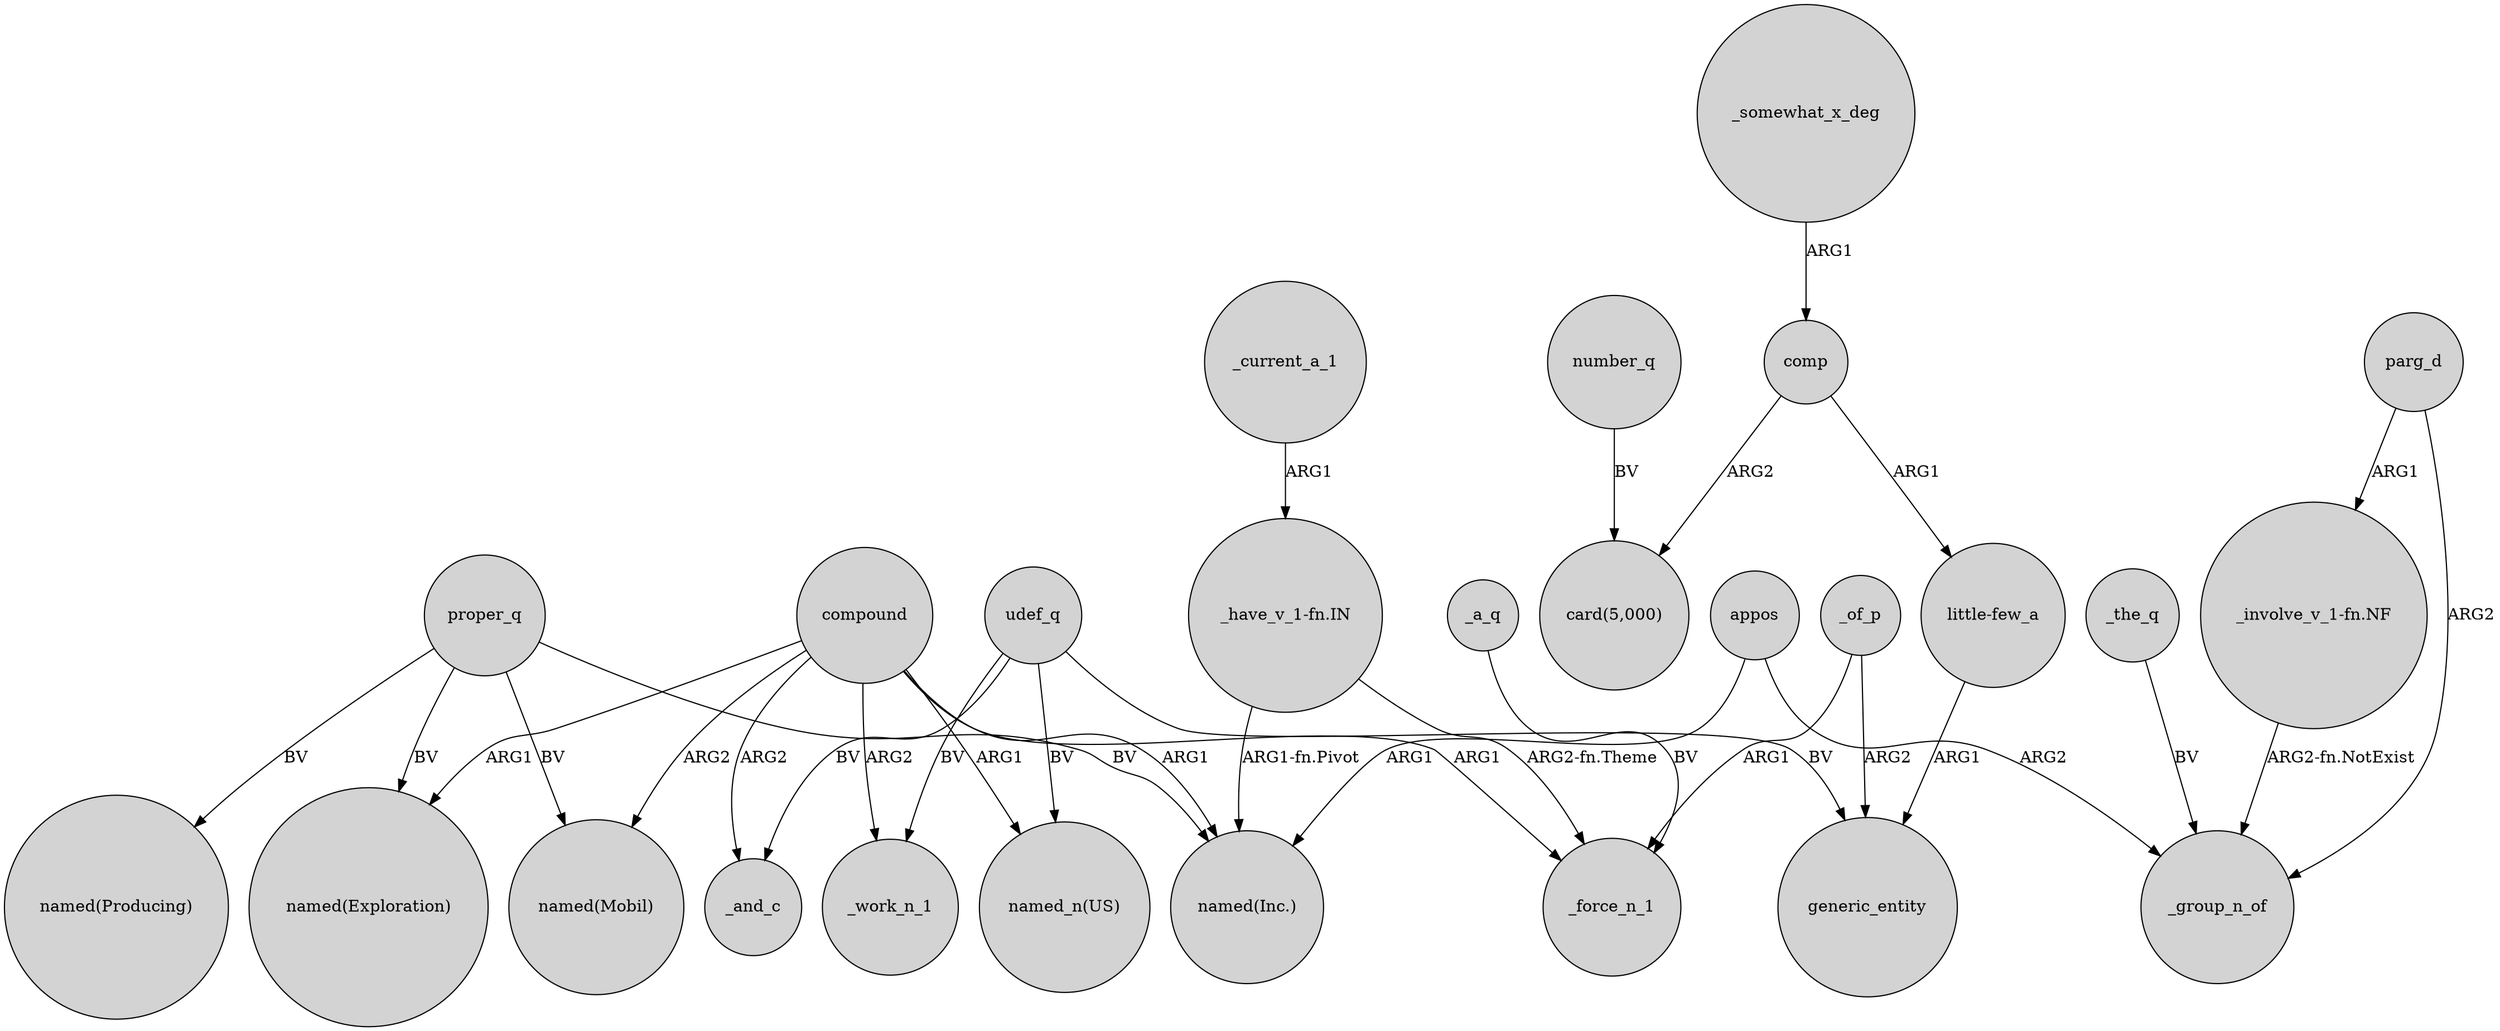 digraph {
	node [shape=circle style=filled]
	proper_q -> "named(Inc.)" [label=BV]
	_a_q -> _force_n_1 [label=BV]
	_of_p -> generic_entity [label=ARG2]
	udef_q -> "named_n(US)" [label=BV]
	udef_q -> generic_entity [label=BV]
	parg_d -> "_involve_v_1-fn.NF" [label=ARG1]
	compound -> _force_n_1 [label=ARG1]
	proper_q -> "named(Producing)" [label=BV]
	compound -> "named_n(US)" [label=ARG1]
	compound -> "named(Mobil)" [label=ARG2]
	"_have_v_1-fn.IN" -> _force_n_1 [label="ARG2-fn.Theme"]
	_of_p -> _force_n_1 [label=ARG1]
	proper_q -> "named(Mobil)" [label=BV]
	compound -> _work_n_1 [label=ARG2]
	compound -> "named(Exploration)" [label=ARG1]
	parg_d -> _group_n_of [label=ARG2]
	_somewhat_x_deg -> comp [label=ARG1]
	_the_q -> _group_n_of [label=BV]
	"_involve_v_1-fn.NF" -> _group_n_of [label="ARG2-fn.NotExist"]
	number_q -> "card(5,000)" [label=BV]
	compound -> _and_c [label=ARG2]
	appos -> _group_n_of [label=ARG2]
	comp -> "little-few_a" [label=ARG1]
	comp -> "card(5,000)" [label=ARG2]
	proper_q -> "named(Exploration)" [label=BV]
	"little-few_a" -> generic_entity [label=ARG1]
	appos -> "named(Inc.)" [label=ARG1]
	udef_q -> _and_c [label=BV]
	"_have_v_1-fn.IN" -> "named(Inc.)" [label="ARG1-fn.Pivot"]
	_current_a_1 -> "_have_v_1-fn.IN" [label=ARG1]
	compound -> "named(Inc.)" [label=ARG1]
	udef_q -> _work_n_1 [label=BV]
}
